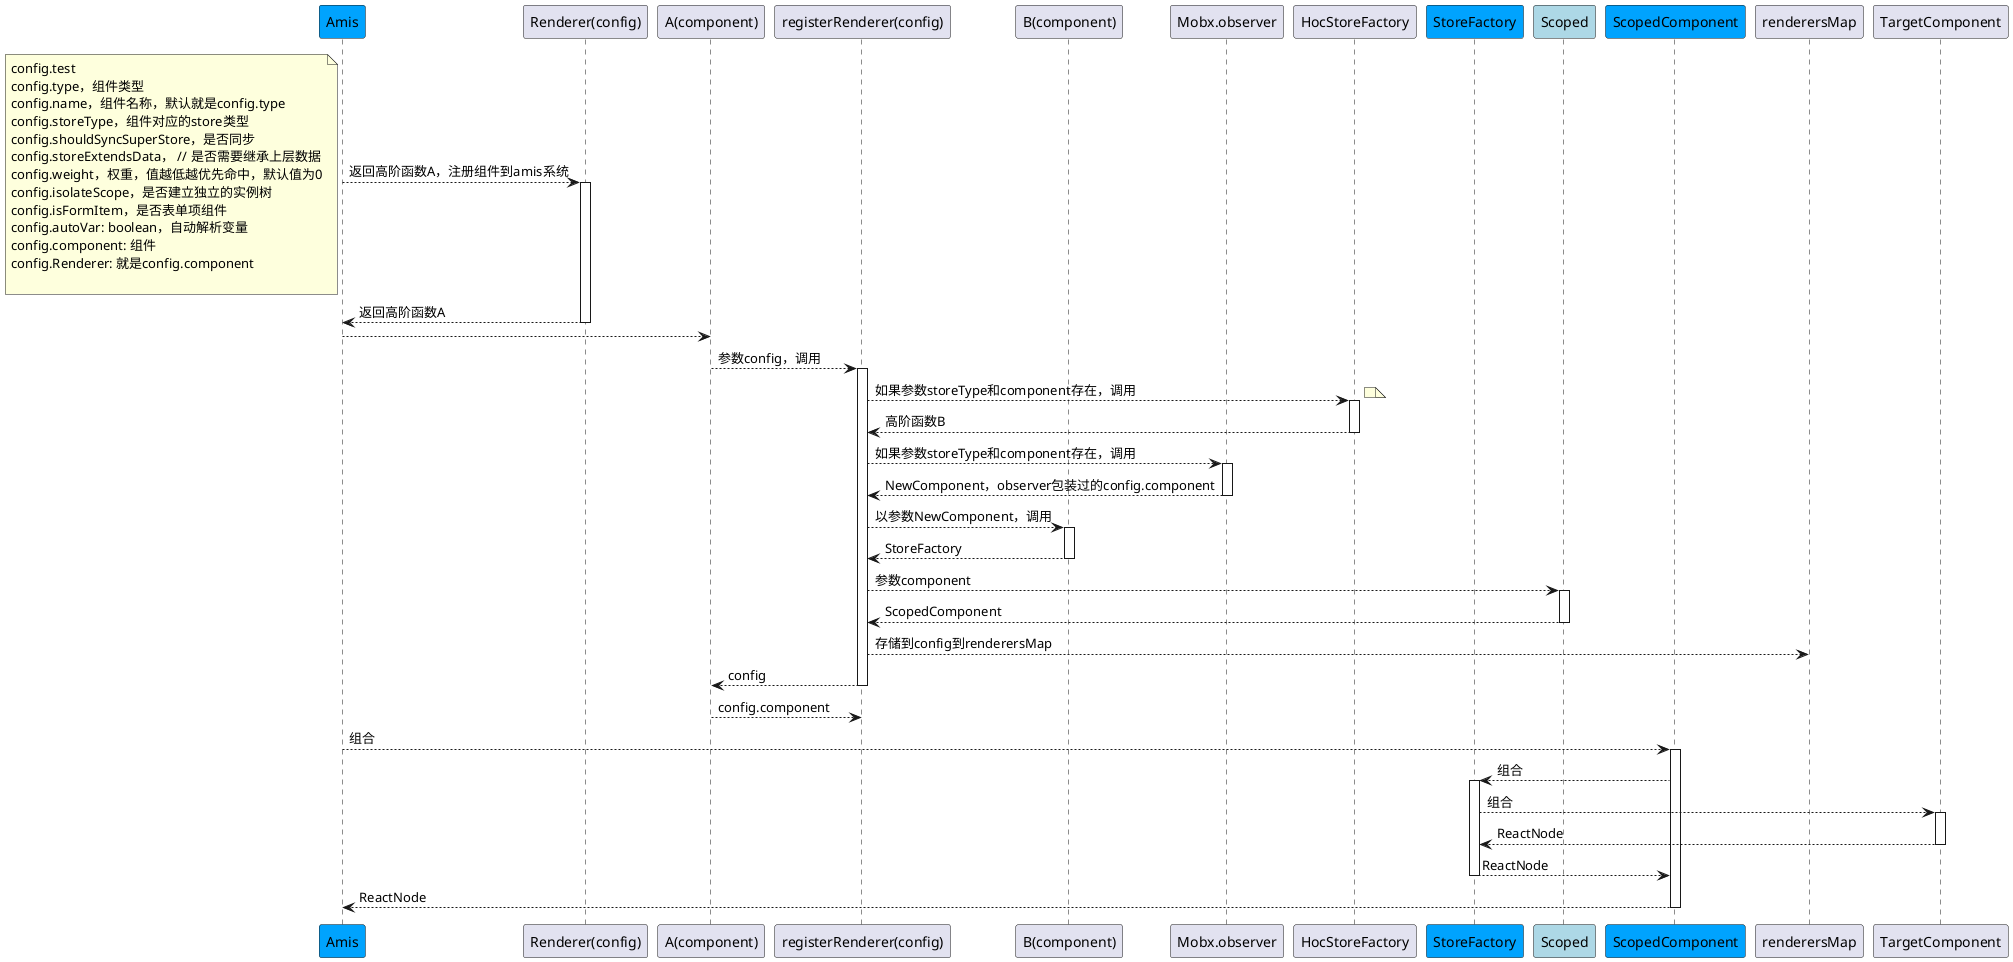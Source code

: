 @startuml Renderer调用流程
participant Amis #00a3fe
participant "Renderer(config)" as Renderer
participant "A(component)" as A
participant "registerRenderer(config)" as registerRenderer
participant "B(component)" as B
participant Mobx.observer
participant HocStoreFactory
participant StoreFactory #00a3fe
participant Scoped #LightBlue
participant ScopedComponent #00a3fe
participant renderersMap

Amis --> Renderer ++ : 返回高阶函数A，注册组件到amis系统
note left
    config.test
    config.type，组件类型
    config.name，组件名称，默认就是config.type
    config.storeType，组件对应的store类型
    config.shouldSyncSuperStore，是否同步
    config.storeExtendsData， // 是否需要继承上层数据
    config.weight，权重，值越低越优先命中，默认值为0
    config.isolateScope，是否建立独立的实例树
    config.isFormItem，是否表单项组件
    config.autoVar: boolean，自动解析变量
    config.component: 组件
    config.Renderer: 就是config.component
    
end note
    return 返回高阶函数A
Amis --> A
    A --> registerRenderer ++ : 参数config，调用
        registerRenderer --> HocStoreFactory ++ : 如果参数storeType和component存在，调用
        note right
        end note
        return 高阶函数B
        registerRenderer --> Mobx.observer ++ : 如果参数storeType和component存在，调用
        return NewComponent，observer包装过的config.component
        registerRenderer --> B ++ : 以参数NewComponent，调用
        return StoreFactory
        registerRenderer --> Scoped ++ : 参数component
        return ScopedComponent
        registerRenderer --> renderersMap : 存储到config到renderersMap
    return config
return config.component

Amis --> ScopedComponent ++: 组合
ScopedComponent --> StoreFactory ++: 组合
StoreFactory --> TargetComponent ++: 组合
return ReactNode
return ReactNode
return ReactNode
@enduml